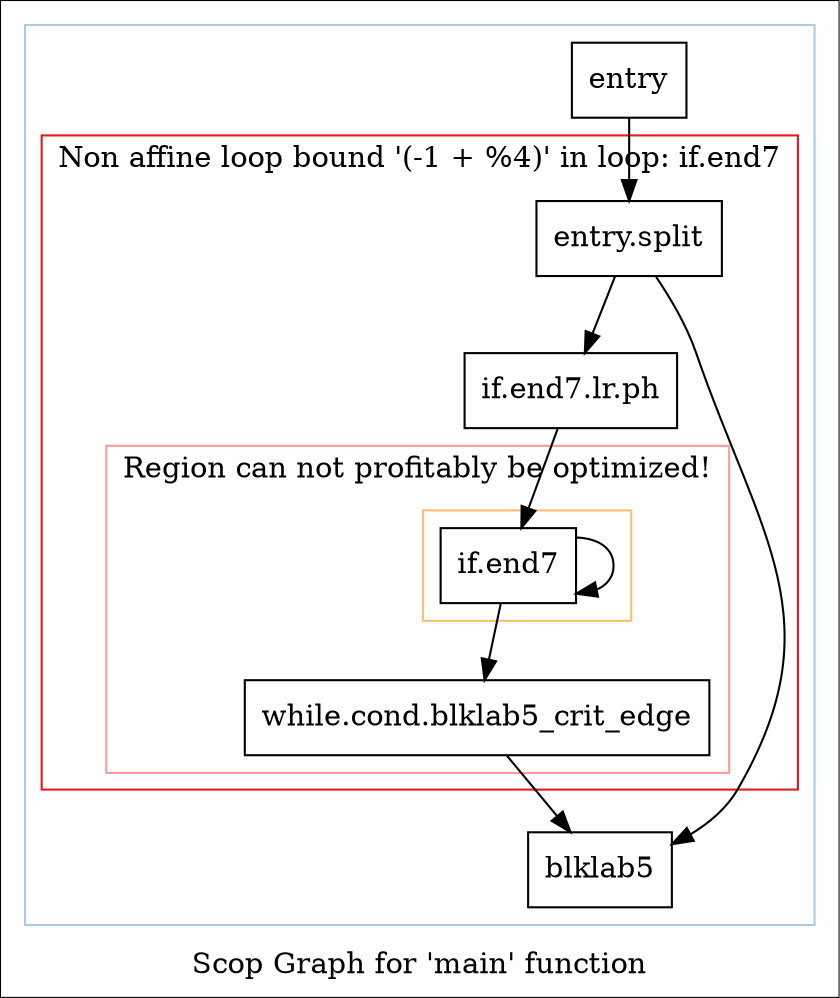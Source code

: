 digraph "Scop Graph for 'main' function" {
	label="Scop Graph for 'main' function";

	Node0xccfdc50 [shape=record,label="{entry}"];
	Node0xccfdc50 -> Node0xccfdd00;
	Node0xccfdd00 [shape=record,label="{entry.split}"];
	Node0xccfdd00 -> Node0xccfe6d0;
	Node0xccfdd00 -> Node0xccfe6f0;
	Node0xccfe6d0 [shape=record,label="{if.end7.lr.ph}"];
	Node0xccfe6d0 -> Node0xccff900;
	Node0xccff900 [shape=record,label="{if.end7}"];
	Node0xccff900 -> Node0xccff900[constraint=false];
	Node0xccff900 -> Node0xcd00270;
	Node0xcd00270 [shape=record,label="{while.cond.blklab5_crit_edge}"];
	Node0xcd00270 -> Node0xccfe6f0;
	Node0xccfe6f0 [shape=record,label="{blklab5}"];
	colorscheme = "paired12"
        subgraph cluster_0xcd085c0 {
          label = "";
          style = solid;
          color = 1
          subgraph cluster_0xccf23a0 {
            label = "Non affine loop bound '(-1 + %4)' in loop: if.end7";
            style = solid;
            color = 6
            subgraph cluster_0xccffe10 {
              label = "Region can not profitably be optimized!";
              style = solid;
              color = 5
              subgraph cluster_0xccfd690 {
                label = "";
                style = solid;
                color = 7
                Node0xccff900;
              }
              Node0xcd00270;
            }
            Node0xccfdd00;
            Node0xccfe6d0;
          }
          Node0xccfdc50;
          Node0xccfe6f0;
        }
}
